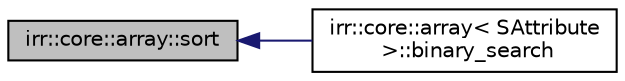 digraph "irr::core::array::sort"
{
  edge [fontname="Helvetica",fontsize="10",labelfontname="Helvetica",labelfontsize="10"];
  node [fontname="Helvetica",fontsize="10",shape=record];
  rankdir="LR";
  Node1 [label="irr::core::array::sort",height=0.2,width=0.4,color="black", fillcolor="grey75", style="filled", fontcolor="black"];
  Node1 -> Node2 [dir="back",color="midnightblue",fontsize="10",style="solid",fontname="Helvetica"];
  Node2 [label="irr::core::array\< SAttribute\l \>::binary_search",height=0.2,width=0.4,color="black", fillcolor="white", style="filled",URL="$classirr_1_1core_1_1array.html#a995506f4a479910947ebbf74a939aed4"];
}
